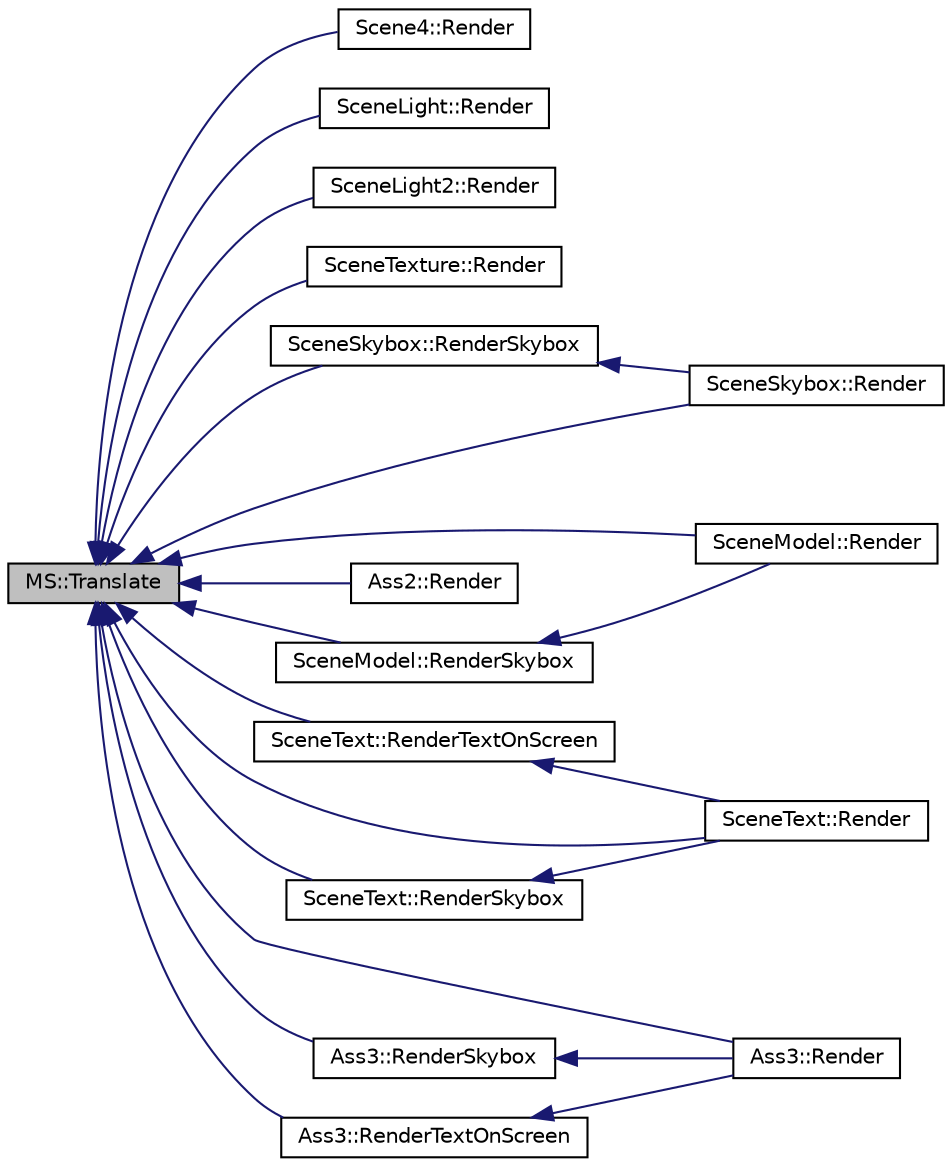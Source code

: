 digraph "MS::Translate"
{
  bgcolor="transparent";
  edge [fontname="Helvetica",fontsize="10",labelfontname="Helvetica",labelfontsize="10"];
  node [fontname="Helvetica",fontsize="10",shape=record];
  rankdir="LR";
  Node1 [label="MS::Translate",height=0.2,width=0.4,color="black", fillcolor="grey75", style="filled", fontcolor="black"];
  Node1 -> Node2 [dir="back",color="midnightblue",fontsize="10",style="solid",fontname="Helvetica"];
  Node2 [label="Scene4::Render",height=0.2,width=0.4,color="black",URL="$classScene4.html#aedb8a31e5bde1b6ad9d8127a0ac393da"];
  Node1 -> Node3 [dir="back",color="midnightblue",fontsize="10",style="solid",fontname="Helvetica"];
  Node3 [label="SceneLight::Render",height=0.2,width=0.4,color="black",URL="$classSceneLight.html#a9088eb7ba6a1d55ebe9e0094c67281bf"];
  Node1 -> Node4 [dir="back",color="midnightblue",fontsize="10",style="solid",fontname="Helvetica"];
  Node4 [label="SceneLight2::Render",height=0.2,width=0.4,color="black",URL="$classSceneLight2.html#a83a2f8226d9ba88e310291f93675bd81"];
  Node1 -> Node5 [dir="back",color="midnightblue",fontsize="10",style="solid",fontname="Helvetica"];
  Node5 [label="SceneTexture::Render",height=0.2,width=0.4,color="black",URL="$classSceneTexture.html#ad9009aa06a8d335485a624089ef134f3"];
  Node1 -> Node6 [dir="back",color="midnightblue",fontsize="10",style="solid",fontname="Helvetica"];
  Node6 [label="SceneSkybox::Render",height=0.2,width=0.4,color="black",URL="$classSceneSkybox.html#a33d6a4f51cef7b2e2086541259e32d4a"];
  Node1 -> Node7 [dir="back",color="midnightblue",fontsize="10",style="solid",fontname="Helvetica"];
  Node7 [label="SceneModel::Render",height=0.2,width=0.4,color="black",URL="$classSceneModel.html#a734826f585485bfdd6fa8d1391c55c07"];
  Node1 -> Node8 [dir="back",color="midnightblue",fontsize="10",style="solid",fontname="Helvetica"];
  Node8 [label="SceneText::Render",height=0.2,width=0.4,color="black",URL="$classSceneText.html#aab7d8acab32f8e5ea85d4ca2f3b1b174"];
  Node1 -> Node9 [dir="back",color="midnightblue",fontsize="10",style="solid",fontname="Helvetica"];
  Node9 [label="Ass2::Render",height=0.2,width=0.4,color="black",URL="$classAss2.html#adc8ff297a0e9fcbd66f805cb78a4abf1"];
  Node1 -> Node10 [dir="back",color="midnightblue",fontsize="10",style="solid",fontname="Helvetica"];
  Node10 [label="Ass3::Render",height=0.2,width=0.4,color="black",URL="$classAss3.html#afca828a847945203143e02c2f78f88a5"];
  Node1 -> Node11 [dir="back",color="midnightblue",fontsize="10",style="solid",fontname="Helvetica"];
  Node11 [label="SceneSkybox::RenderSkybox",height=0.2,width=0.4,color="black",URL="$classSceneSkybox.html#a6538f3d8e280fc1bc425a1e8753c22f7"];
  Node11 -> Node6 [dir="back",color="midnightblue",fontsize="10",style="solid",fontname="Helvetica"];
  Node1 -> Node12 [dir="back",color="midnightblue",fontsize="10",style="solid",fontname="Helvetica"];
  Node12 [label="SceneModel::RenderSkybox",height=0.2,width=0.4,color="black",URL="$classSceneModel.html#a7b80f3f06dfb53682b3a147c6dff8016"];
  Node12 -> Node7 [dir="back",color="midnightblue",fontsize="10",style="solid",fontname="Helvetica"];
  Node1 -> Node13 [dir="back",color="midnightblue",fontsize="10",style="solid",fontname="Helvetica"];
  Node13 [label="SceneText::RenderSkybox",height=0.2,width=0.4,color="black",URL="$classSceneText.html#a7f66a1cb3b9ab40f04a5ec86168cebca"];
  Node13 -> Node8 [dir="back",color="midnightblue",fontsize="10",style="solid",fontname="Helvetica"];
  Node1 -> Node14 [dir="back",color="midnightblue",fontsize="10",style="solid",fontname="Helvetica"];
  Node14 [label="Ass3::RenderSkybox",height=0.2,width=0.4,color="black",URL="$classAss3.html#a1a271829bf022b28b6d2e545b942471e"];
  Node14 -> Node10 [dir="back",color="midnightblue",fontsize="10",style="solid",fontname="Helvetica"];
  Node1 -> Node15 [dir="back",color="midnightblue",fontsize="10",style="solid",fontname="Helvetica"];
  Node15 [label="SceneText::RenderTextOnScreen",height=0.2,width=0.4,color="black",URL="$classSceneText.html#ae71601254d7b314184d0bb529e09114e"];
  Node15 -> Node8 [dir="back",color="midnightblue",fontsize="10",style="solid",fontname="Helvetica"];
  Node1 -> Node16 [dir="back",color="midnightblue",fontsize="10",style="solid",fontname="Helvetica"];
  Node16 [label="Ass3::RenderTextOnScreen",height=0.2,width=0.4,color="black",URL="$classAss3.html#ab69d00b665b6421283dca2a5e60d8f1a"];
  Node16 -> Node10 [dir="back",color="midnightblue",fontsize="10",style="solid",fontname="Helvetica"];
}
